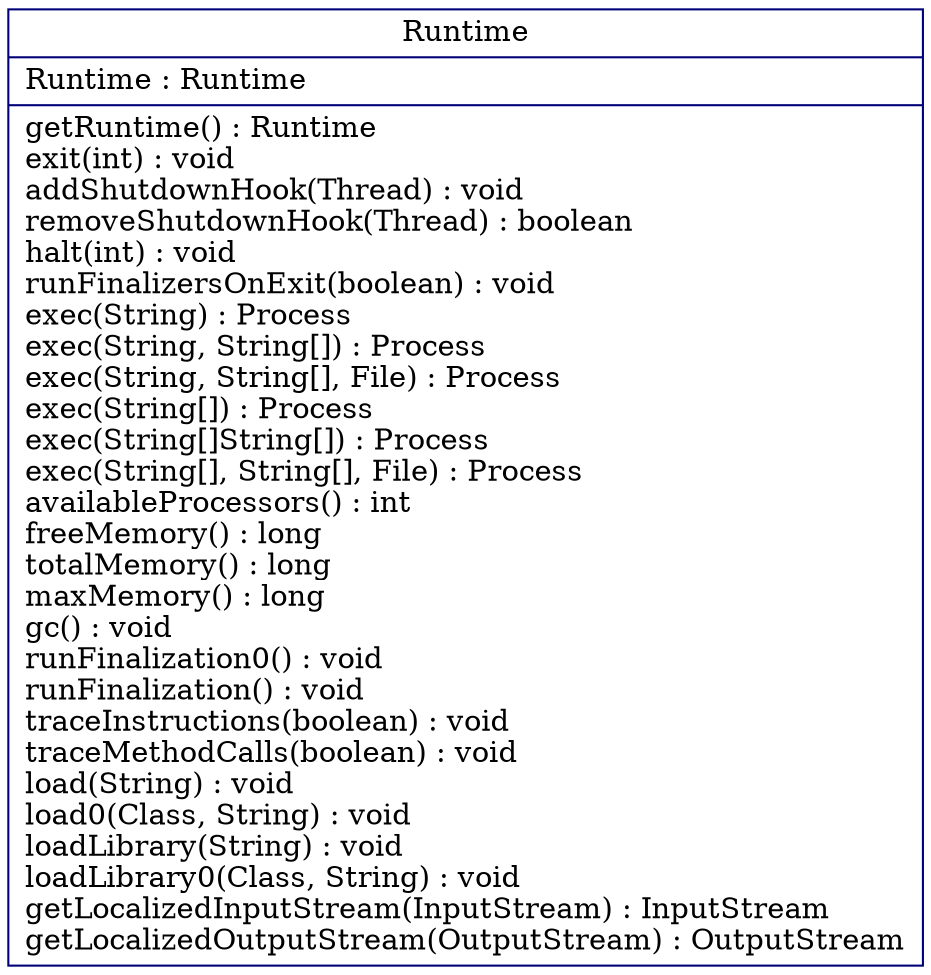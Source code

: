 digraph G {

fontname = "Bitstream Vera Sans"
fontsize = 8
rankdir=BT

node [shape = "record" color = "#000077"]
ClassTRuntime [label = "{Runtime|Runtime : Runtime\l|getRuntime() : Runtime\lexit(int) : void\laddShutdownHook(Thread) : void\lremoveShutdownHook(Thread) : boolean\lhalt(int) : void\lrunFinalizersOnExit(boolean) : void\lexec(String) : Process\lexec(String, String[]) : Process\lexec(String, String[], File) : Process\lexec(String[]) : Process\lexec(String[]String[]) : Process\lexec(String[], String[], File) : Process\lavailableProcessors() : int\lfreeMemory() : long\ltotalMemory() : long\lmaxMemory() : long\lgc() : void\lrunFinalization0() : void\lrunFinalization() : void\ltraceInstructions(boolean) : void\ltraceMethodCalls(boolean) : void\lload(String) : void\lload0(Class, String) : void\lloadLibrary(String) : void\lloadLibrary0(Class, String) : void\lgetLocalizedInputStream(InputStream) : InputStream\lgetLocalizedOutputStream(OutputStream) : OutputStream\l}"]
}
